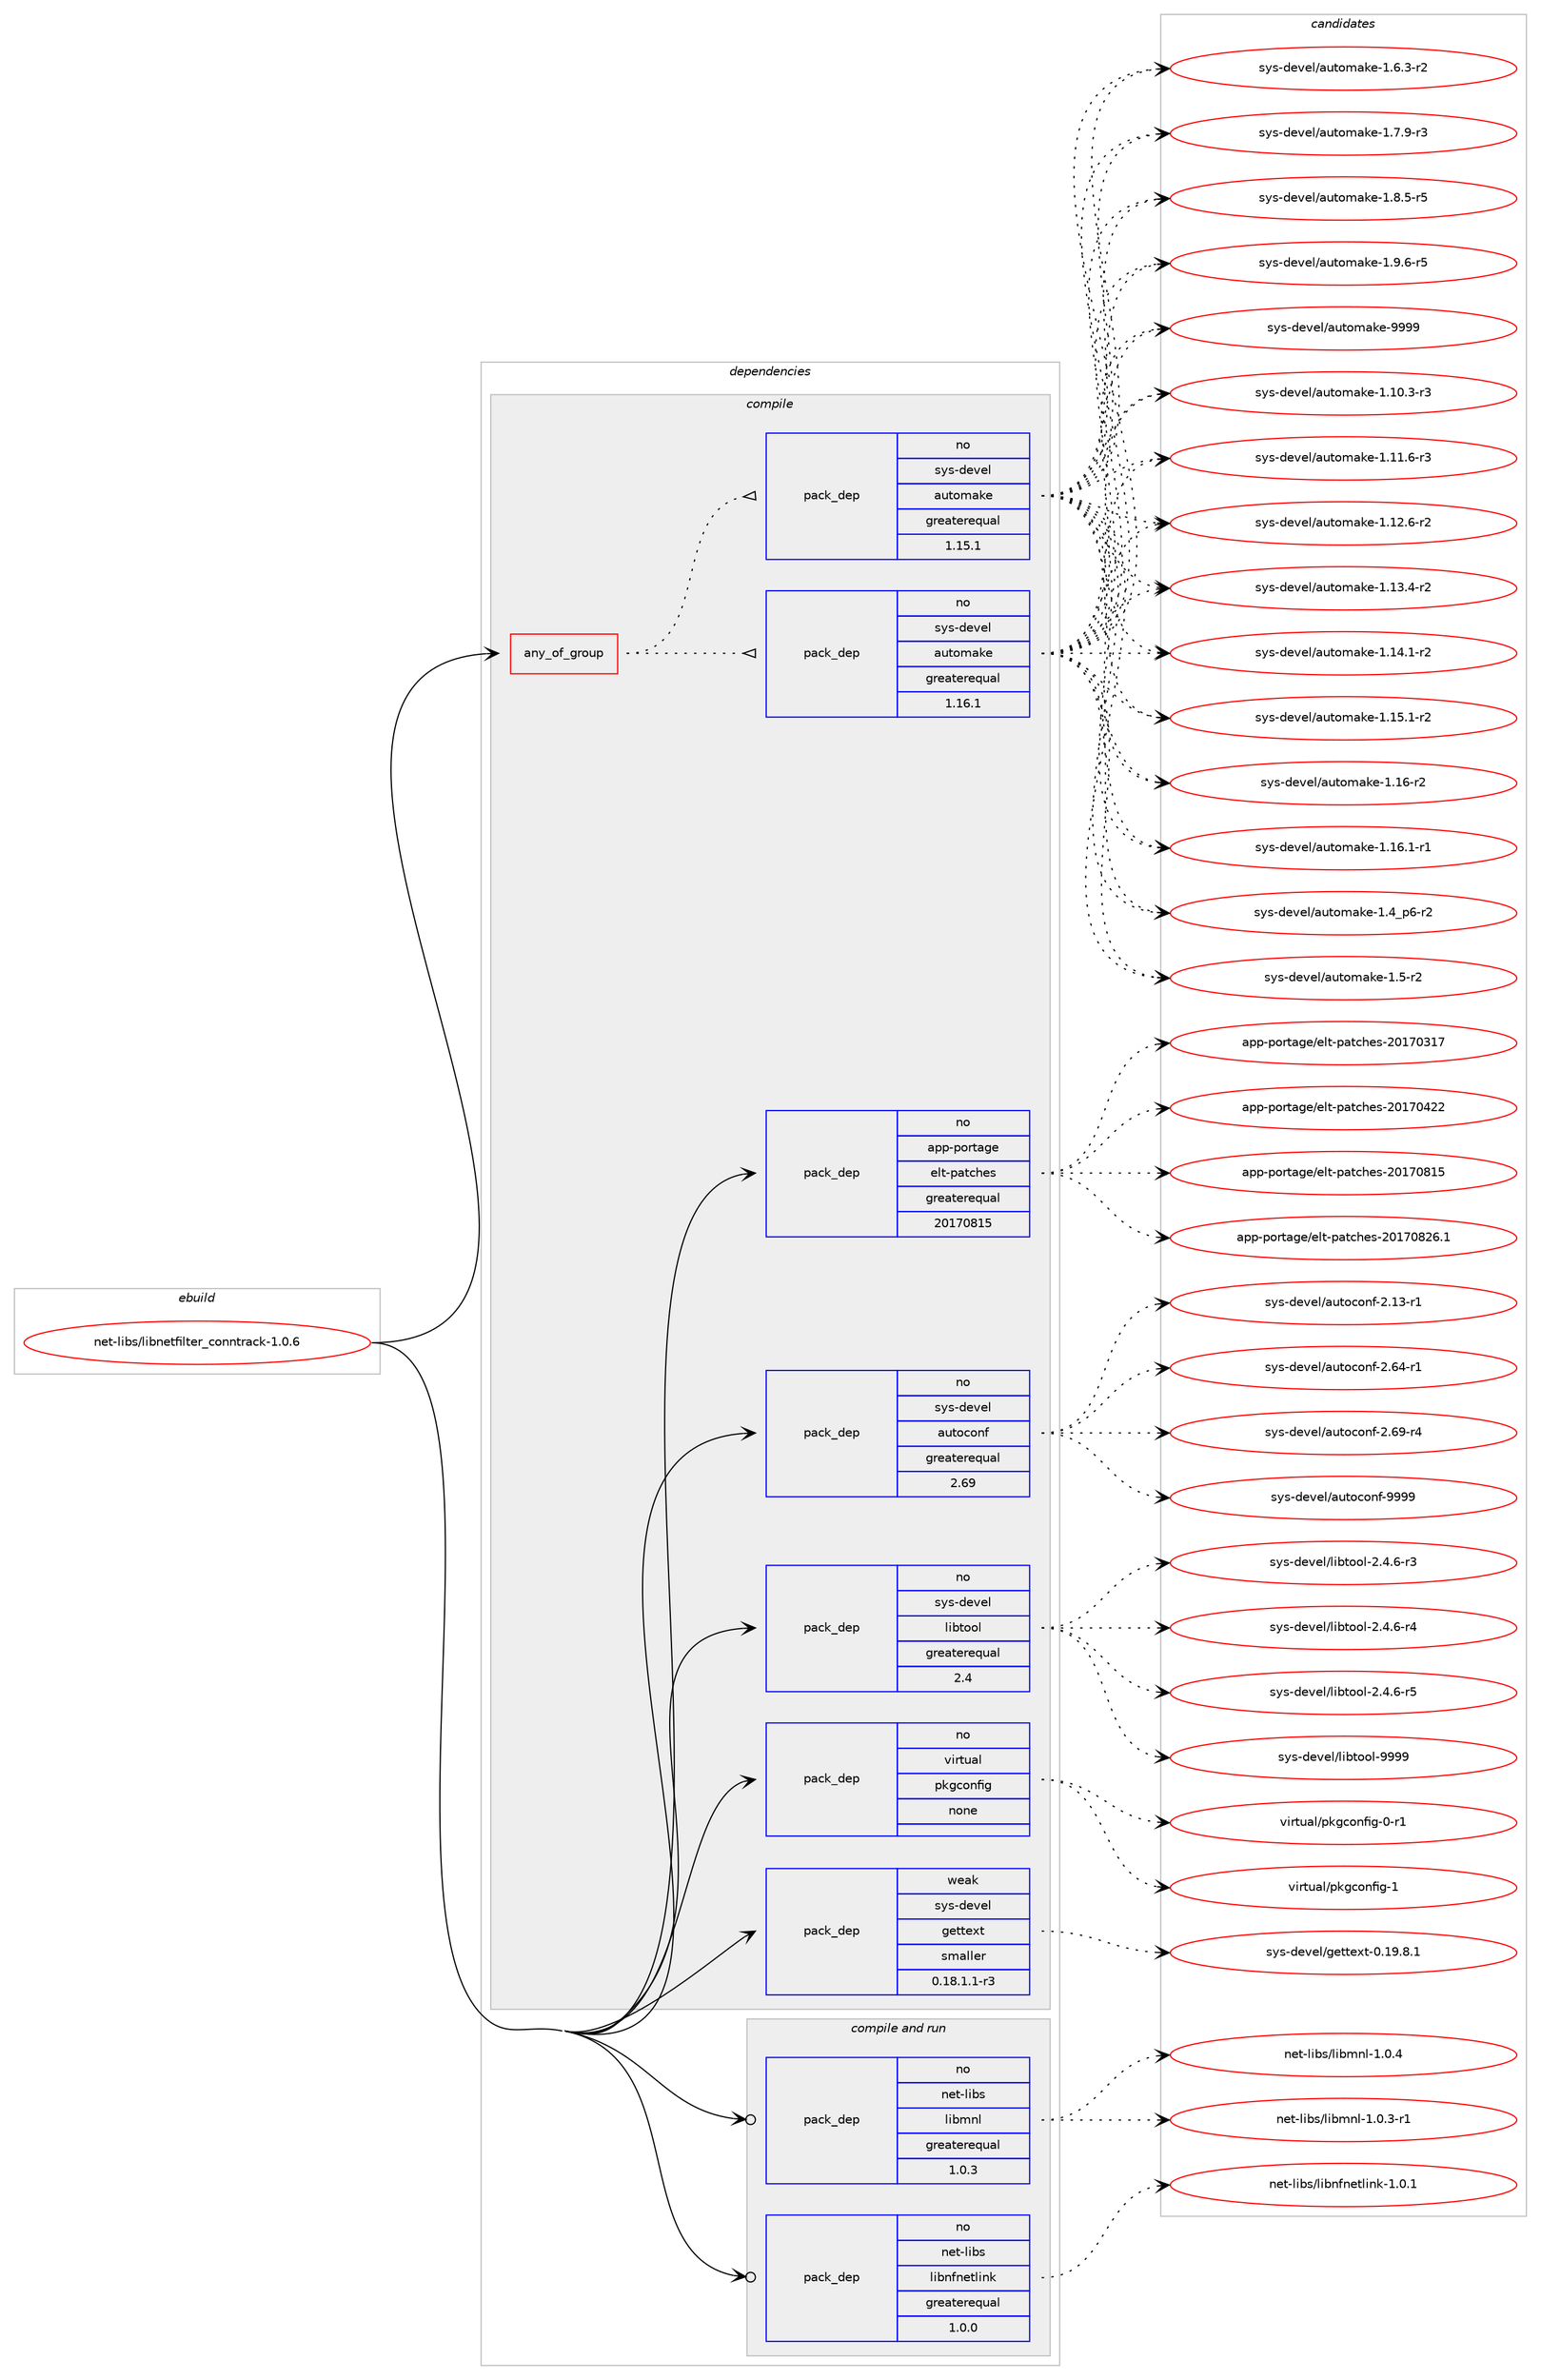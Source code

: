 digraph prolog {

# *************
# Graph options
# *************

newrank=true;
concentrate=true;
compound=true;
graph [rankdir=LR,fontname=Helvetica,fontsize=10,ranksep=1.5];#, ranksep=2.5, nodesep=0.2];
edge  [arrowhead=vee];
node  [fontname=Helvetica,fontsize=10];

# **********
# The ebuild
# **********

subgraph cluster_leftcol {
color=gray;
rank=same;
label=<<i>ebuild</i>>;
id [label="net-libs/libnetfilter_conntrack-1.0.6", color=red, width=4, href="../net-libs/libnetfilter_conntrack-1.0.6.svg"];
}

# ****************
# The dependencies
# ****************

subgraph cluster_midcol {
color=gray;
label=<<i>dependencies</i>>;
subgraph cluster_compile {
fillcolor="#eeeeee";
style=filled;
label=<<i>compile</i>>;
subgraph any26130 {
dependency1659853 [label=<<TABLE BORDER="0" CELLBORDER="1" CELLSPACING="0" CELLPADDING="4"><TR><TD CELLPADDING="10">any_of_group</TD></TR></TABLE>>, shape=none, color=red];subgraph pack1186707 {
dependency1659854 [label=<<TABLE BORDER="0" CELLBORDER="1" CELLSPACING="0" CELLPADDING="4" WIDTH="220"><TR><TD ROWSPAN="6" CELLPADDING="30">pack_dep</TD></TR><TR><TD WIDTH="110">no</TD></TR><TR><TD>sys-devel</TD></TR><TR><TD>automake</TD></TR><TR><TD>greaterequal</TD></TR><TR><TD>1.16.1</TD></TR></TABLE>>, shape=none, color=blue];
}
dependency1659853:e -> dependency1659854:w [weight=20,style="dotted",arrowhead="oinv"];
subgraph pack1186708 {
dependency1659855 [label=<<TABLE BORDER="0" CELLBORDER="1" CELLSPACING="0" CELLPADDING="4" WIDTH="220"><TR><TD ROWSPAN="6" CELLPADDING="30">pack_dep</TD></TR><TR><TD WIDTH="110">no</TD></TR><TR><TD>sys-devel</TD></TR><TR><TD>automake</TD></TR><TR><TD>greaterequal</TD></TR><TR><TD>1.15.1</TD></TR></TABLE>>, shape=none, color=blue];
}
dependency1659853:e -> dependency1659855:w [weight=20,style="dotted",arrowhead="oinv"];
}
id:e -> dependency1659853:w [weight=20,style="solid",arrowhead="vee"];
subgraph pack1186709 {
dependency1659856 [label=<<TABLE BORDER="0" CELLBORDER="1" CELLSPACING="0" CELLPADDING="4" WIDTH="220"><TR><TD ROWSPAN="6" CELLPADDING="30">pack_dep</TD></TR><TR><TD WIDTH="110">no</TD></TR><TR><TD>app-portage</TD></TR><TR><TD>elt-patches</TD></TR><TR><TD>greaterequal</TD></TR><TR><TD>20170815</TD></TR></TABLE>>, shape=none, color=blue];
}
id:e -> dependency1659856:w [weight=20,style="solid",arrowhead="vee"];
subgraph pack1186710 {
dependency1659857 [label=<<TABLE BORDER="0" CELLBORDER="1" CELLSPACING="0" CELLPADDING="4" WIDTH="220"><TR><TD ROWSPAN="6" CELLPADDING="30">pack_dep</TD></TR><TR><TD WIDTH="110">no</TD></TR><TR><TD>sys-devel</TD></TR><TR><TD>autoconf</TD></TR><TR><TD>greaterequal</TD></TR><TR><TD>2.69</TD></TR></TABLE>>, shape=none, color=blue];
}
id:e -> dependency1659857:w [weight=20,style="solid",arrowhead="vee"];
subgraph pack1186711 {
dependency1659858 [label=<<TABLE BORDER="0" CELLBORDER="1" CELLSPACING="0" CELLPADDING="4" WIDTH="220"><TR><TD ROWSPAN="6" CELLPADDING="30">pack_dep</TD></TR><TR><TD WIDTH="110">no</TD></TR><TR><TD>sys-devel</TD></TR><TR><TD>libtool</TD></TR><TR><TD>greaterequal</TD></TR><TR><TD>2.4</TD></TR></TABLE>>, shape=none, color=blue];
}
id:e -> dependency1659858:w [weight=20,style="solid",arrowhead="vee"];
subgraph pack1186712 {
dependency1659859 [label=<<TABLE BORDER="0" CELLBORDER="1" CELLSPACING="0" CELLPADDING="4" WIDTH="220"><TR><TD ROWSPAN="6" CELLPADDING="30">pack_dep</TD></TR><TR><TD WIDTH="110">no</TD></TR><TR><TD>virtual</TD></TR><TR><TD>pkgconfig</TD></TR><TR><TD>none</TD></TR><TR><TD></TD></TR></TABLE>>, shape=none, color=blue];
}
id:e -> dependency1659859:w [weight=20,style="solid",arrowhead="vee"];
subgraph pack1186713 {
dependency1659860 [label=<<TABLE BORDER="0" CELLBORDER="1" CELLSPACING="0" CELLPADDING="4" WIDTH="220"><TR><TD ROWSPAN="6" CELLPADDING="30">pack_dep</TD></TR><TR><TD WIDTH="110">weak</TD></TR><TR><TD>sys-devel</TD></TR><TR><TD>gettext</TD></TR><TR><TD>smaller</TD></TR><TR><TD>0.18.1.1-r3</TD></TR></TABLE>>, shape=none, color=blue];
}
id:e -> dependency1659860:w [weight=20,style="solid",arrowhead="vee"];
}
subgraph cluster_compileandrun {
fillcolor="#eeeeee";
style=filled;
label=<<i>compile and run</i>>;
subgraph pack1186714 {
dependency1659861 [label=<<TABLE BORDER="0" CELLBORDER="1" CELLSPACING="0" CELLPADDING="4" WIDTH="220"><TR><TD ROWSPAN="6" CELLPADDING="30">pack_dep</TD></TR><TR><TD WIDTH="110">no</TD></TR><TR><TD>net-libs</TD></TR><TR><TD>libmnl</TD></TR><TR><TD>greaterequal</TD></TR><TR><TD>1.0.3</TD></TR></TABLE>>, shape=none, color=blue];
}
id:e -> dependency1659861:w [weight=20,style="solid",arrowhead="odotvee"];
subgraph pack1186715 {
dependency1659862 [label=<<TABLE BORDER="0" CELLBORDER="1" CELLSPACING="0" CELLPADDING="4" WIDTH="220"><TR><TD ROWSPAN="6" CELLPADDING="30">pack_dep</TD></TR><TR><TD WIDTH="110">no</TD></TR><TR><TD>net-libs</TD></TR><TR><TD>libnfnetlink</TD></TR><TR><TD>greaterequal</TD></TR><TR><TD>1.0.0</TD></TR></TABLE>>, shape=none, color=blue];
}
id:e -> dependency1659862:w [weight=20,style="solid",arrowhead="odotvee"];
}
subgraph cluster_run {
fillcolor="#eeeeee";
style=filled;
label=<<i>run</i>>;
}
}

# **************
# The candidates
# **************

subgraph cluster_choices {
rank=same;
color=gray;
label=<<i>candidates</i>>;

subgraph choice1186707 {
color=black;
nodesep=1;
choice11512111545100101118101108479711711611110997107101454946494846514511451 [label="sys-devel/automake-1.10.3-r3", color=red, width=4,href="../sys-devel/automake-1.10.3-r3.svg"];
choice11512111545100101118101108479711711611110997107101454946494946544511451 [label="sys-devel/automake-1.11.6-r3", color=red, width=4,href="../sys-devel/automake-1.11.6-r3.svg"];
choice11512111545100101118101108479711711611110997107101454946495046544511450 [label="sys-devel/automake-1.12.6-r2", color=red, width=4,href="../sys-devel/automake-1.12.6-r2.svg"];
choice11512111545100101118101108479711711611110997107101454946495146524511450 [label="sys-devel/automake-1.13.4-r2", color=red, width=4,href="../sys-devel/automake-1.13.4-r2.svg"];
choice11512111545100101118101108479711711611110997107101454946495246494511450 [label="sys-devel/automake-1.14.1-r2", color=red, width=4,href="../sys-devel/automake-1.14.1-r2.svg"];
choice11512111545100101118101108479711711611110997107101454946495346494511450 [label="sys-devel/automake-1.15.1-r2", color=red, width=4,href="../sys-devel/automake-1.15.1-r2.svg"];
choice1151211154510010111810110847971171161111099710710145494649544511450 [label="sys-devel/automake-1.16-r2", color=red, width=4,href="../sys-devel/automake-1.16-r2.svg"];
choice11512111545100101118101108479711711611110997107101454946495446494511449 [label="sys-devel/automake-1.16.1-r1", color=red, width=4,href="../sys-devel/automake-1.16.1-r1.svg"];
choice115121115451001011181011084797117116111109971071014549465295112544511450 [label="sys-devel/automake-1.4_p6-r2", color=red, width=4,href="../sys-devel/automake-1.4_p6-r2.svg"];
choice11512111545100101118101108479711711611110997107101454946534511450 [label="sys-devel/automake-1.5-r2", color=red, width=4,href="../sys-devel/automake-1.5-r2.svg"];
choice115121115451001011181011084797117116111109971071014549465446514511450 [label="sys-devel/automake-1.6.3-r2", color=red, width=4,href="../sys-devel/automake-1.6.3-r2.svg"];
choice115121115451001011181011084797117116111109971071014549465546574511451 [label="sys-devel/automake-1.7.9-r3", color=red, width=4,href="../sys-devel/automake-1.7.9-r3.svg"];
choice115121115451001011181011084797117116111109971071014549465646534511453 [label="sys-devel/automake-1.8.5-r5", color=red, width=4,href="../sys-devel/automake-1.8.5-r5.svg"];
choice115121115451001011181011084797117116111109971071014549465746544511453 [label="sys-devel/automake-1.9.6-r5", color=red, width=4,href="../sys-devel/automake-1.9.6-r5.svg"];
choice115121115451001011181011084797117116111109971071014557575757 [label="sys-devel/automake-9999", color=red, width=4,href="../sys-devel/automake-9999.svg"];
dependency1659854:e -> choice11512111545100101118101108479711711611110997107101454946494846514511451:w [style=dotted,weight="100"];
dependency1659854:e -> choice11512111545100101118101108479711711611110997107101454946494946544511451:w [style=dotted,weight="100"];
dependency1659854:e -> choice11512111545100101118101108479711711611110997107101454946495046544511450:w [style=dotted,weight="100"];
dependency1659854:e -> choice11512111545100101118101108479711711611110997107101454946495146524511450:w [style=dotted,weight="100"];
dependency1659854:e -> choice11512111545100101118101108479711711611110997107101454946495246494511450:w [style=dotted,weight="100"];
dependency1659854:e -> choice11512111545100101118101108479711711611110997107101454946495346494511450:w [style=dotted,weight="100"];
dependency1659854:e -> choice1151211154510010111810110847971171161111099710710145494649544511450:w [style=dotted,weight="100"];
dependency1659854:e -> choice11512111545100101118101108479711711611110997107101454946495446494511449:w [style=dotted,weight="100"];
dependency1659854:e -> choice115121115451001011181011084797117116111109971071014549465295112544511450:w [style=dotted,weight="100"];
dependency1659854:e -> choice11512111545100101118101108479711711611110997107101454946534511450:w [style=dotted,weight="100"];
dependency1659854:e -> choice115121115451001011181011084797117116111109971071014549465446514511450:w [style=dotted,weight="100"];
dependency1659854:e -> choice115121115451001011181011084797117116111109971071014549465546574511451:w [style=dotted,weight="100"];
dependency1659854:e -> choice115121115451001011181011084797117116111109971071014549465646534511453:w [style=dotted,weight="100"];
dependency1659854:e -> choice115121115451001011181011084797117116111109971071014549465746544511453:w [style=dotted,weight="100"];
dependency1659854:e -> choice115121115451001011181011084797117116111109971071014557575757:w [style=dotted,weight="100"];
}
subgraph choice1186708 {
color=black;
nodesep=1;
choice11512111545100101118101108479711711611110997107101454946494846514511451 [label="sys-devel/automake-1.10.3-r3", color=red, width=4,href="../sys-devel/automake-1.10.3-r3.svg"];
choice11512111545100101118101108479711711611110997107101454946494946544511451 [label="sys-devel/automake-1.11.6-r3", color=red, width=4,href="../sys-devel/automake-1.11.6-r3.svg"];
choice11512111545100101118101108479711711611110997107101454946495046544511450 [label="sys-devel/automake-1.12.6-r2", color=red, width=4,href="../sys-devel/automake-1.12.6-r2.svg"];
choice11512111545100101118101108479711711611110997107101454946495146524511450 [label="sys-devel/automake-1.13.4-r2", color=red, width=4,href="../sys-devel/automake-1.13.4-r2.svg"];
choice11512111545100101118101108479711711611110997107101454946495246494511450 [label="sys-devel/automake-1.14.1-r2", color=red, width=4,href="../sys-devel/automake-1.14.1-r2.svg"];
choice11512111545100101118101108479711711611110997107101454946495346494511450 [label="sys-devel/automake-1.15.1-r2", color=red, width=4,href="../sys-devel/automake-1.15.1-r2.svg"];
choice1151211154510010111810110847971171161111099710710145494649544511450 [label="sys-devel/automake-1.16-r2", color=red, width=4,href="../sys-devel/automake-1.16-r2.svg"];
choice11512111545100101118101108479711711611110997107101454946495446494511449 [label="sys-devel/automake-1.16.1-r1", color=red, width=4,href="../sys-devel/automake-1.16.1-r1.svg"];
choice115121115451001011181011084797117116111109971071014549465295112544511450 [label="sys-devel/automake-1.4_p6-r2", color=red, width=4,href="../sys-devel/automake-1.4_p6-r2.svg"];
choice11512111545100101118101108479711711611110997107101454946534511450 [label="sys-devel/automake-1.5-r2", color=red, width=4,href="../sys-devel/automake-1.5-r2.svg"];
choice115121115451001011181011084797117116111109971071014549465446514511450 [label="sys-devel/automake-1.6.3-r2", color=red, width=4,href="../sys-devel/automake-1.6.3-r2.svg"];
choice115121115451001011181011084797117116111109971071014549465546574511451 [label="sys-devel/automake-1.7.9-r3", color=red, width=4,href="../sys-devel/automake-1.7.9-r3.svg"];
choice115121115451001011181011084797117116111109971071014549465646534511453 [label="sys-devel/automake-1.8.5-r5", color=red, width=4,href="../sys-devel/automake-1.8.5-r5.svg"];
choice115121115451001011181011084797117116111109971071014549465746544511453 [label="sys-devel/automake-1.9.6-r5", color=red, width=4,href="../sys-devel/automake-1.9.6-r5.svg"];
choice115121115451001011181011084797117116111109971071014557575757 [label="sys-devel/automake-9999", color=red, width=4,href="../sys-devel/automake-9999.svg"];
dependency1659855:e -> choice11512111545100101118101108479711711611110997107101454946494846514511451:w [style=dotted,weight="100"];
dependency1659855:e -> choice11512111545100101118101108479711711611110997107101454946494946544511451:w [style=dotted,weight="100"];
dependency1659855:e -> choice11512111545100101118101108479711711611110997107101454946495046544511450:w [style=dotted,weight="100"];
dependency1659855:e -> choice11512111545100101118101108479711711611110997107101454946495146524511450:w [style=dotted,weight="100"];
dependency1659855:e -> choice11512111545100101118101108479711711611110997107101454946495246494511450:w [style=dotted,weight="100"];
dependency1659855:e -> choice11512111545100101118101108479711711611110997107101454946495346494511450:w [style=dotted,weight="100"];
dependency1659855:e -> choice1151211154510010111810110847971171161111099710710145494649544511450:w [style=dotted,weight="100"];
dependency1659855:e -> choice11512111545100101118101108479711711611110997107101454946495446494511449:w [style=dotted,weight="100"];
dependency1659855:e -> choice115121115451001011181011084797117116111109971071014549465295112544511450:w [style=dotted,weight="100"];
dependency1659855:e -> choice11512111545100101118101108479711711611110997107101454946534511450:w [style=dotted,weight="100"];
dependency1659855:e -> choice115121115451001011181011084797117116111109971071014549465446514511450:w [style=dotted,weight="100"];
dependency1659855:e -> choice115121115451001011181011084797117116111109971071014549465546574511451:w [style=dotted,weight="100"];
dependency1659855:e -> choice115121115451001011181011084797117116111109971071014549465646534511453:w [style=dotted,weight="100"];
dependency1659855:e -> choice115121115451001011181011084797117116111109971071014549465746544511453:w [style=dotted,weight="100"];
dependency1659855:e -> choice115121115451001011181011084797117116111109971071014557575757:w [style=dotted,weight="100"];
}
subgraph choice1186709 {
color=black;
nodesep=1;
choice97112112451121111141169710310147101108116451129711699104101115455048495548514955 [label="app-portage/elt-patches-20170317", color=red, width=4,href="../app-portage/elt-patches-20170317.svg"];
choice97112112451121111141169710310147101108116451129711699104101115455048495548525050 [label="app-portage/elt-patches-20170422", color=red, width=4,href="../app-portage/elt-patches-20170422.svg"];
choice97112112451121111141169710310147101108116451129711699104101115455048495548564953 [label="app-portage/elt-patches-20170815", color=red, width=4,href="../app-portage/elt-patches-20170815.svg"];
choice971121124511211111411697103101471011081164511297116991041011154550484955485650544649 [label="app-portage/elt-patches-20170826.1", color=red, width=4,href="../app-portage/elt-patches-20170826.1.svg"];
dependency1659856:e -> choice97112112451121111141169710310147101108116451129711699104101115455048495548514955:w [style=dotted,weight="100"];
dependency1659856:e -> choice97112112451121111141169710310147101108116451129711699104101115455048495548525050:w [style=dotted,weight="100"];
dependency1659856:e -> choice97112112451121111141169710310147101108116451129711699104101115455048495548564953:w [style=dotted,weight="100"];
dependency1659856:e -> choice971121124511211111411697103101471011081164511297116991041011154550484955485650544649:w [style=dotted,weight="100"];
}
subgraph choice1186710 {
color=black;
nodesep=1;
choice1151211154510010111810110847971171161119911111010245504649514511449 [label="sys-devel/autoconf-2.13-r1", color=red, width=4,href="../sys-devel/autoconf-2.13-r1.svg"];
choice1151211154510010111810110847971171161119911111010245504654524511449 [label="sys-devel/autoconf-2.64-r1", color=red, width=4,href="../sys-devel/autoconf-2.64-r1.svg"];
choice1151211154510010111810110847971171161119911111010245504654574511452 [label="sys-devel/autoconf-2.69-r4", color=red, width=4,href="../sys-devel/autoconf-2.69-r4.svg"];
choice115121115451001011181011084797117116111991111101024557575757 [label="sys-devel/autoconf-9999", color=red, width=4,href="../sys-devel/autoconf-9999.svg"];
dependency1659857:e -> choice1151211154510010111810110847971171161119911111010245504649514511449:w [style=dotted,weight="100"];
dependency1659857:e -> choice1151211154510010111810110847971171161119911111010245504654524511449:w [style=dotted,weight="100"];
dependency1659857:e -> choice1151211154510010111810110847971171161119911111010245504654574511452:w [style=dotted,weight="100"];
dependency1659857:e -> choice115121115451001011181011084797117116111991111101024557575757:w [style=dotted,weight="100"];
}
subgraph choice1186711 {
color=black;
nodesep=1;
choice1151211154510010111810110847108105981161111111084550465246544511451 [label="sys-devel/libtool-2.4.6-r3", color=red, width=4,href="../sys-devel/libtool-2.4.6-r3.svg"];
choice1151211154510010111810110847108105981161111111084550465246544511452 [label="sys-devel/libtool-2.4.6-r4", color=red, width=4,href="../sys-devel/libtool-2.4.6-r4.svg"];
choice1151211154510010111810110847108105981161111111084550465246544511453 [label="sys-devel/libtool-2.4.6-r5", color=red, width=4,href="../sys-devel/libtool-2.4.6-r5.svg"];
choice1151211154510010111810110847108105981161111111084557575757 [label="sys-devel/libtool-9999", color=red, width=4,href="../sys-devel/libtool-9999.svg"];
dependency1659858:e -> choice1151211154510010111810110847108105981161111111084550465246544511451:w [style=dotted,weight="100"];
dependency1659858:e -> choice1151211154510010111810110847108105981161111111084550465246544511452:w [style=dotted,weight="100"];
dependency1659858:e -> choice1151211154510010111810110847108105981161111111084550465246544511453:w [style=dotted,weight="100"];
dependency1659858:e -> choice1151211154510010111810110847108105981161111111084557575757:w [style=dotted,weight="100"];
}
subgraph choice1186712 {
color=black;
nodesep=1;
choice11810511411611797108471121071039911111010210510345484511449 [label="virtual/pkgconfig-0-r1", color=red, width=4,href="../virtual/pkgconfig-0-r1.svg"];
choice1181051141161179710847112107103991111101021051034549 [label="virtual/pkgconfig-1", color=red, width=4,href="../virtual/pkgconfig-1.svg"];
dependency1659859:e -> choice11810511411611797108471121071039911111010210510345484511449:w [style=dotted,weight="100"];
dependency1659859:e -> choice1181051141161179710847112107103991111101021051034549:w [style=dotted,weight="100"];
}
subgraph choice1186713 {
color=black;
nodesep=1;
choice1151211154510010111810110847103101116116101120116454846495746564649 [label="sys-devel/gettext-0.19.8.1", color=red, width=4,href="../sys-devel/gettext-0.19.8.1.svg"];
dependency1659860:e -> choice1151211154510010111810110847103101116116101120116454846495746564649:w [style=dotted,weight="100"];
}
subgraph choice1186714 {
color=black;
nodesep=1;
choice110101116451081059811547108105981091101084549464846514511449 [label="net-libs/libmnl-1.0.3-r1", color=red, width=4,href="../net-libs/libmnl-1.0.3-r1.svg"];
choice11010111645108105981154710810598109110108454946484652 [label="net-libs/libmnl-1.0.4", color=red, width=4,href="../net-libs/libmnl-1.0.4.svg"];
dependency1659861:e -> choice110101116451081059811547108105981091101084549464846514511449:w [style=dotted,weight="100"];
dependency1659861:e -> choice11010111645108105981154710810598109110108454946484652:w [style=dotted,weight="100"];
}
subgraph choice1186715 {
color=black;
nodesep=1;
choice11010111645108105981154710810598110102110101116108105110107454946484649 [label="net-libs/libnfnetlink-1.0.1", color=red, width=4,href="../net-libs/libnfnetlink-1.0.1.svg"];
dependency1659862:e -> choice11010111645108105981154710810598110102110101116108105110107454946484649:w [style=dotted,weight="100"];
}
}

}
